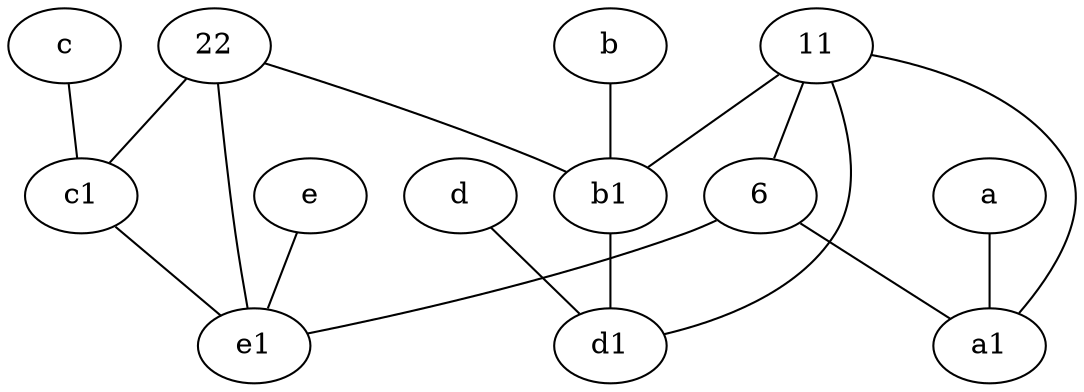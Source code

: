 graph {
	node [labelfontsize=50]
	22 [labelfontsize=50]
	c [labelfontsize=50 pos="4.5,2!"]
	6 [labelfontsize=50]
	b1 [labelfontsize=50 pos="9,4!"]
	b [labelfontsize=50 pos="10,4!"]
	e [labelfontsize=50 pos="7,9!"]
	a [labelfontsize=50 pos="8,2!"]
	e1 [labelfontsize=50 pos="7,7!"]
	c1 [labelfontsize=50 pos="4.5,3!"]
	11 [labelfontsize=50]
	d [labelfontsize=50 pos="2,5!"]
	a1 [labelfontsize=50 pos="8,3!"]
	d1 [labelfontsize=50 pos="3,5!"]
	c -- c1
	c1 -- e1
	e -- e1
	22 -- c1
	b -- b1
	a -- a1
	11 -- b1
	22 -- e1
	b1 -- d1
	11 -- 6
	d -- d1
	6 -- a1
	22 -- b1
	11 -- a1
	6 -- e1
	11 -- d1
}

